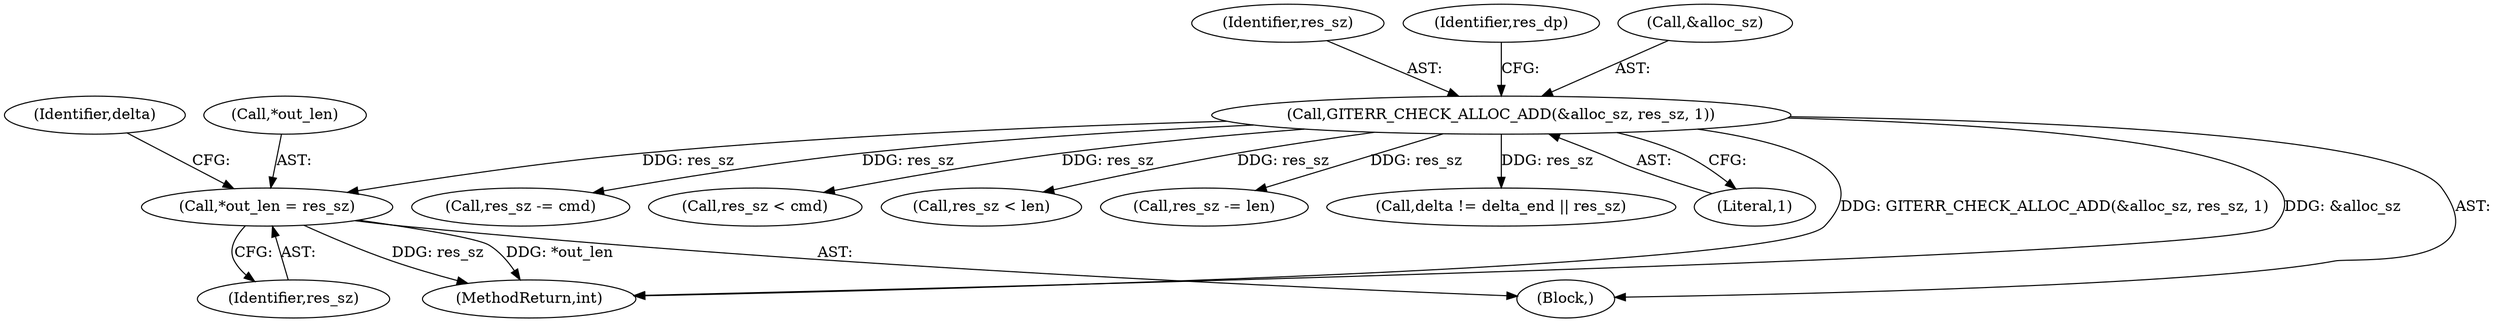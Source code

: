 digraph "0_libgit2_c1577110467b701dcbcf9439ac225ea851b47d22@pointer" {
"1000186" [label="(Call,*out_len = res_sz)"];
"1000166" [label="(Call,GITERR_CHECK_ALLOC_ADD(&alloc_sz, res_sz, 1))"];
"1000186" [label="(Call,*out_len = res_sz)"];
"1000111" [label="(Block,)"];
"1000189" [label="(Identifier,res_sz)"];
"1000322" [label="(Call,res_sz -= cmd)"];
"1000308" [label="(Call,res_sz < cmd)"];
"1000192" [label="(Identifier,delta)"];
"1000169" [label="(Identifier,res_sz)"];
"1000355" [label="(MethodReturn,int)"];
"1000166" [label="(Call,GITERR_CHECK_ALLOC_ADD(&alloc_sz, res_sz, 1))"];
"1000172" [label="(Identifier,res_dp)"];
"1000167" [label="(Call,&alloc_sz)"];
"1000187" [label="(Call,*out_len)"];
"1000281" [label="(Call,res_sz < len)"];
"1000294" [label="(Call,res_sz -= len)"];
"1000329" [label="(Call,delta != delta_end || res_sz)"];
"1000170" [label="(Literal,1)"];
"1000186" -> "1000111"  [label="AST: "];
"1000186" -> "1000189"  [label="CFG: "];
"1000187" -> "1000186"  [label="AST: "];
"1000189" -> "1000186"  [label="AST: "];
"1000192" -> "1000186"  [label="CFG: "];
"1000186" -> "1000355"  [label="DDG: *out_len"];
"1000186" -> "1000355"  [label="DDG: res_sz"];
"1000166" -> "1000186"  [label="DDG: res_sz"];
"1000166" -> "1000111"  [label="AST: "];
"1000166" -> "1000170"  [label="CFG: "];
"1000167" -> "1000166"  [label="AST: "];
"1000169" -> "1000166"  [label="AST: "];
"1000170" -> "1000166"  [label="AST: "];
"1000172" -> "1000166"  [label="CFG: "];
"1000166" -> "1000355"  [label="DDG: GITERR_CHECK_ALLOC_ADD(&alloc_sz, res_sz, 1)"];
"1000166" -> "1000355"  [label="DDG: &alloc_sz"];
"1000166" -> "1000281"  [label="DDG: res_sz"];
"1000166" -> "1000294"  [label="DDG: res_sz"];
"1000166" -> "1000308"  [label="DDG: res_sz"];
"1000166" -> "1000322"  [label="DDG: res_sz"];
"1000166" -> "1000329"  [label="DDG: res_sz"];
}
